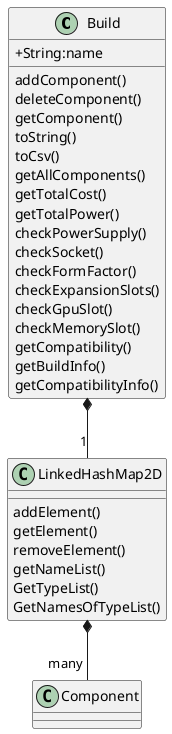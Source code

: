 @startuml
'https://plantuml.com/class-diagram
skinparam classAttributeIconSize 0

class Build {
    +String:name
    addComponent()
    deleteComponent()
    getComponent()
    toString()
    toCsv()
    getAllComponents()
    getTotalCost()
    getTotalPower()
    checkPowerSupply()
    checkSocket()
    checkFormFactor()
    checkExpansionSlots()
    checkGpuSlot()
    checkMemorySlot()
    getCompatibility()
    getBuildInfo()
    getCompatibilityInfo()
}

class LinkedHashMap2D {
    addElement()
    getElement()
    removeElement()
    getNameList()
    GetTypeList()
    GetNamesOfTypeList()
}

class Component {
}


Build *-- "1" LinkedHashMap2D
LinkedHashMap2D *-- "many" Component

@enduml